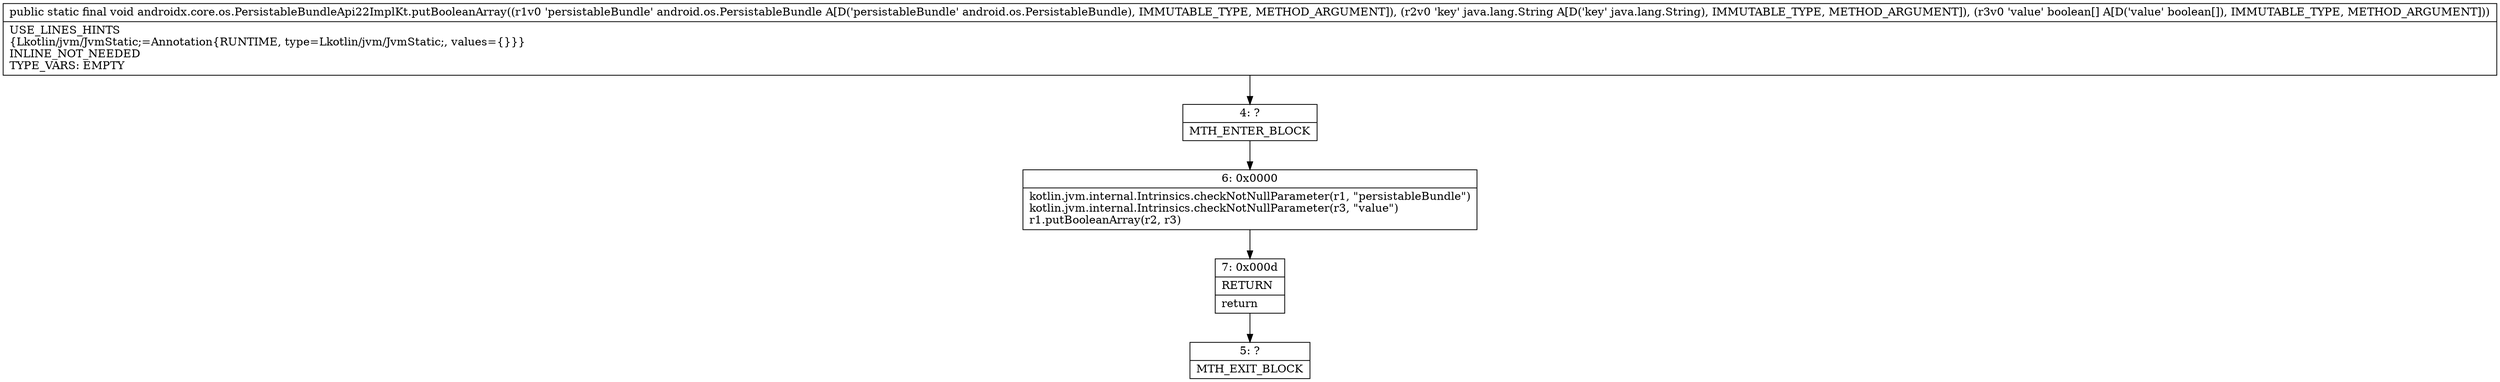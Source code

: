 digraph "CFG forandroidx.core.os.PersistableBundleApi22ImplKt.putBooleanArray(Landroid\/os\/PersistableBundle;Ljava\/lang\/String;[Z)V" {
Node_4 [shape=record,label="{4\:\ ?|MTH_ENTER_BLOCK\l}"];
Node_6 [shape=record,label="{6\:\ 0x0000|kotlin.jvm.internal.Intrinsics.checkNotNullParameter(r1, \"persistableBundle\")\lkotlin.jvm.internal.Intrinsics.checkNotNullParameter(r3, \"value\")\lr1.putBooleanArray(r2, r3)\l}"];
Node_7 [shape=record,label="{7\:\ 0x000d|RETURN\l|return\l}"];
Node_5 [shape=record,label="{5\:\ ?|MTH_EXIT_BLOCK\l}"];
MethodNode[shape=record,label="{public static final void androidx.core.os.PersistableBundleApi22ImplKt.putBooleanArray((r1v0 'persistableBundle' android.os.PersistableBundle A[D('persistableBundle' android.os.PersistableBundle), IMMUTABLE_TYPE, METHOD_ARGUMENT]), (r2v0 'key' java.lang.String A[D('key' java.lang.String), IMMUTABLE_TYPE, METHOD_ARGUMENT]), (r3v0 'value' boolean[] A[D('value' boolean[]), IMMUTABLE_TYPE, METHOD_ARGUMENT]))  | USE_LINES_HINTS\l\{Lkotlin\/jvm\/JvmStatic;=Annotation\{RUNTIME, type=Lkotlin\/jvm\/JvmStatic;, values=\{\}\}\}\lINLINE_NOT_NEEDED\lTYPE_VARS: EMPTY\l}"];
MethodNode -> Node_4;Node_4 -> Node_6;
Node_6 -> Node_7;
Node_7 -> Node_5;
}

